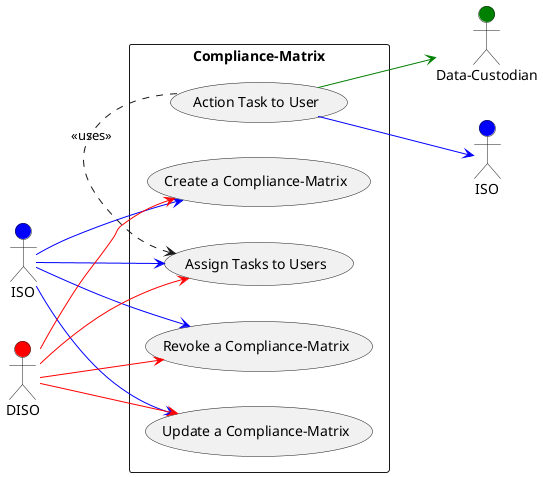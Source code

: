 @startuml
left to right direction
actor "Data-Custodian" as dc #green
actor "ISO" as iso #blue
actor "ISO" as iso2 #blue
actor "DISO" as diso #red
rectangle Compliance-Matrix {
  usecase "Create a Compliance-Matrix" as UC1
  usecase "Update a Compliance-Matrix" as UC2
  usecase "Revoke a Compliance-Matrix" as UC3
  usecase "Assign Tasks to Users" as UC4
  usecase "Action Task to User" as UC5
}
iso -[#blue]-> UC1
iso -[#blue]-> UC2
iso -[#blue]-> UC3
iso -[#blue]-> UC4
diso -[#red]-> UC1
diso -[#red]-> UC2
diso -[#red]-> UC3
diso -[#red]-> UC4
UC5 -[#green]-> dc
UC5 -[#blue]-> iso2
UC4 <. UC5 : <<uses>>
@enduml